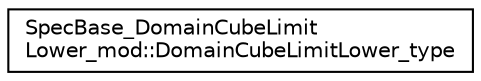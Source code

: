 digraph "Graphical Class Hierarchy"
{
 // LATEX_PDF_SIZE
  edge [fontname="Helvetica",fontsize="10",labelfontname="Helvetica",labelfontsize="10"];
  node [fontname="Helvetica",fontsize="10",shape=record];
  rankdir="LR";
  Node0 [label="SpecBase_DomainCubeLimit\lLower_mod::DomainCubeLimitLower_type",height=0.2,width=0.4,color="black", fillcolor="white", style="filled",URL="$interfaceSpecBase__DomainCubeLimitLower__mod_1_1DomainCubeLimitLower__type.html",tooltip=" "];
}
